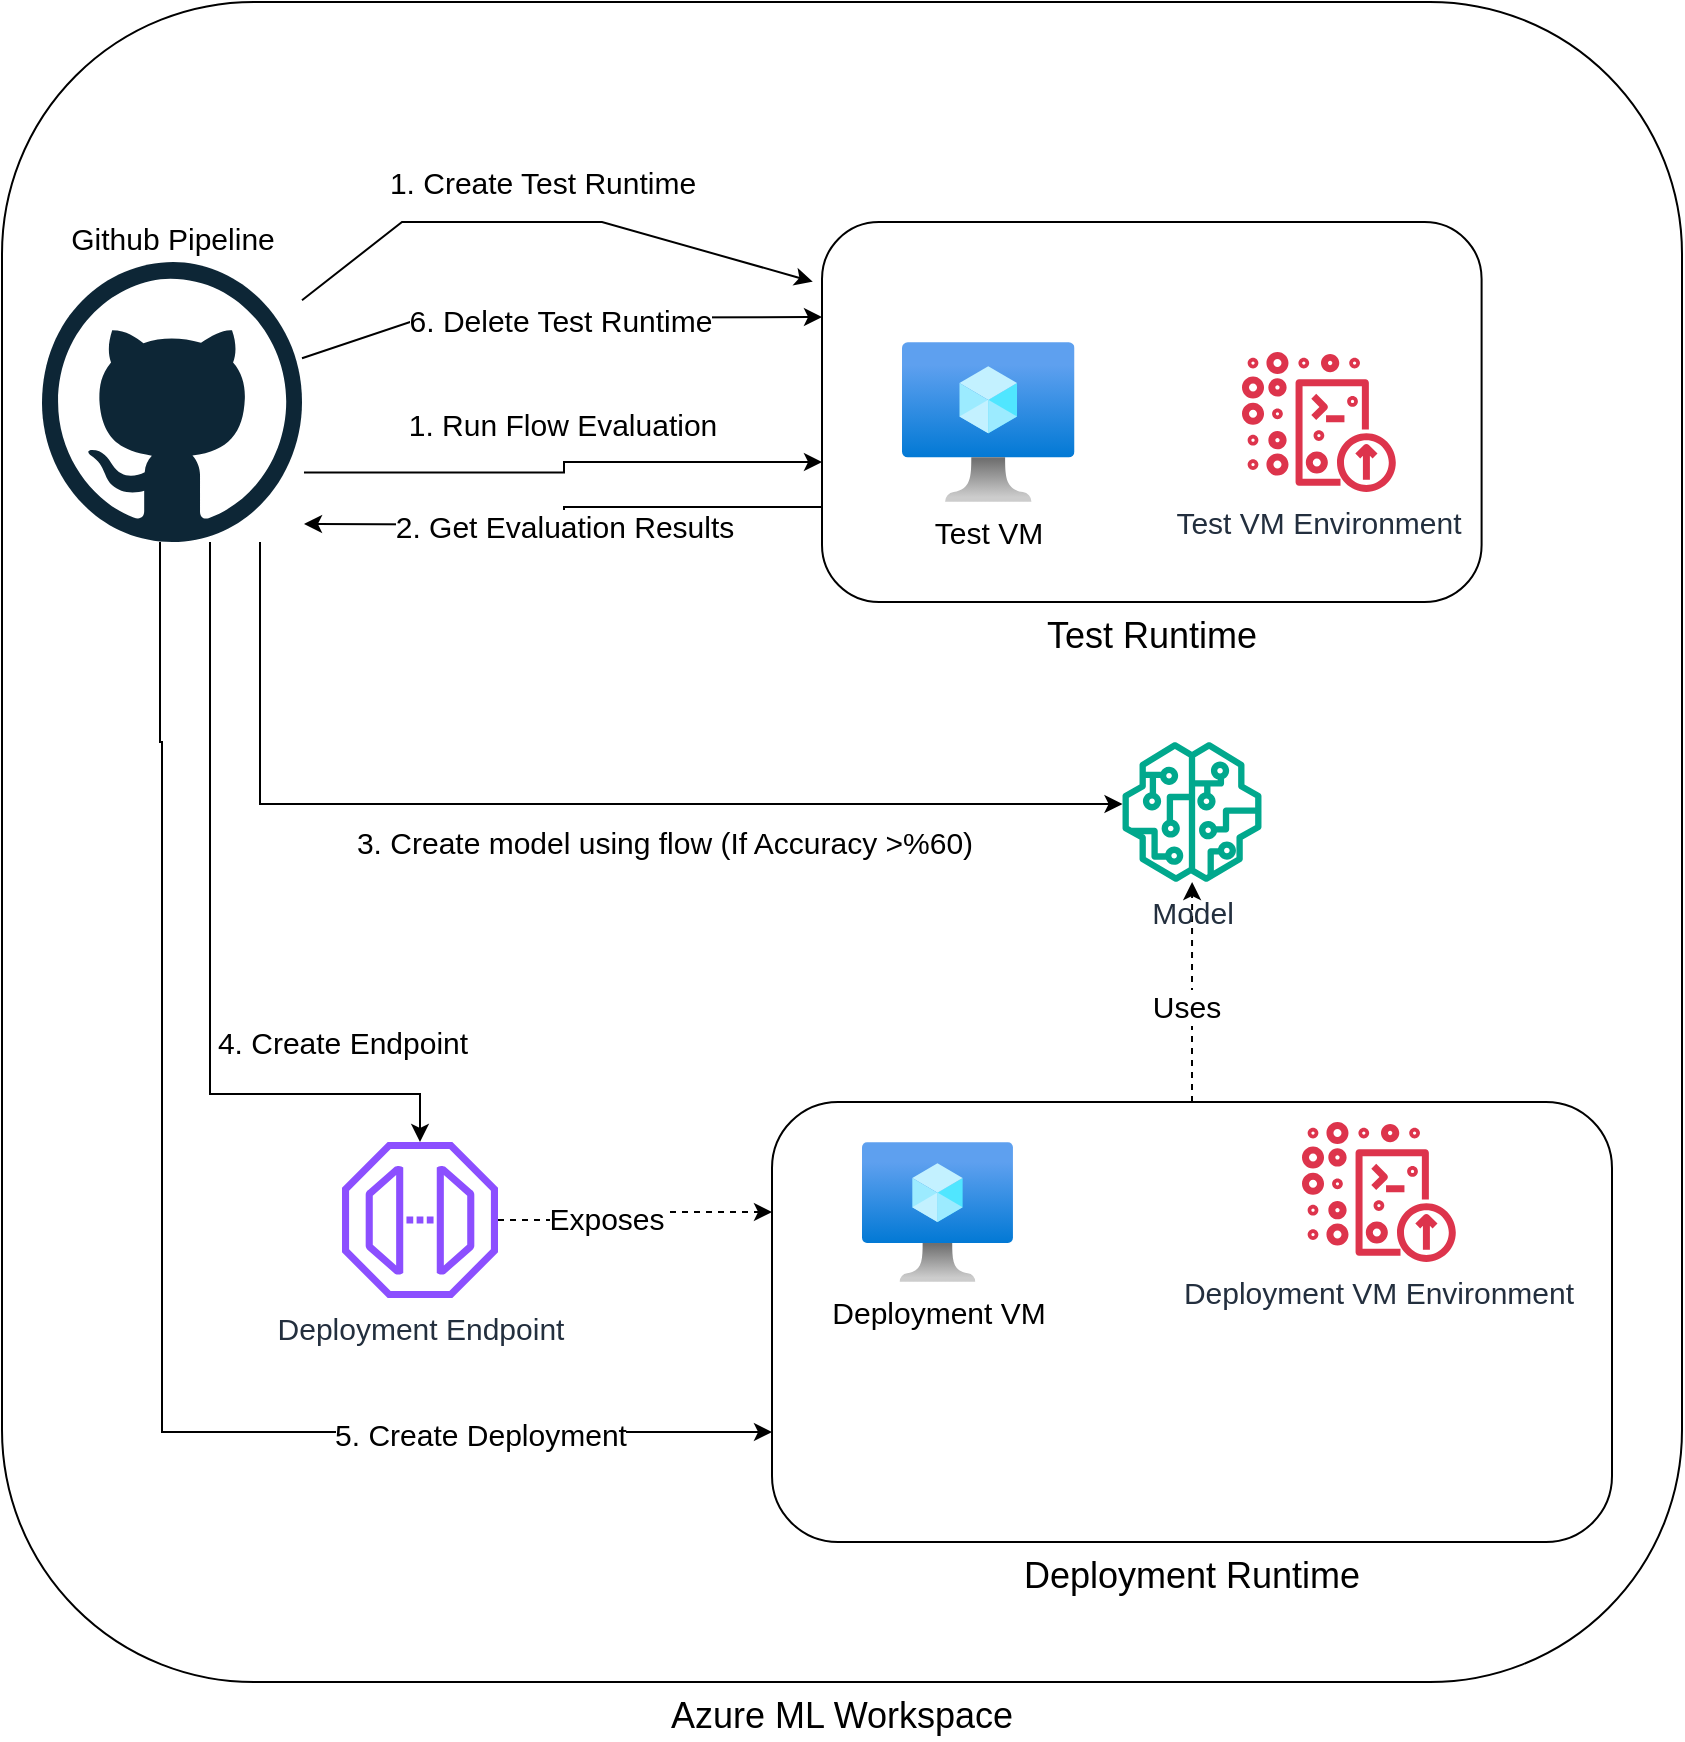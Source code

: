 <mxfile version="22.1.11" type="device">
  <diagram name="Page-1" id="J1ulzrVN8QK7nklARanK">
    <mxGraphModel dx="1249" dy="949" grid="1" gridSize="10" guides="1" tooltips="1" connect="1" arrows="1" fold="1" page="1" pageScale="1" pageWidth="827" pageHeight="1169" math="0" shadow="0">
      <root>
        <mxCell id="0" />
        <mxCell id="1" parent="0" />
        <mxCell id="mPcV5KLfGnNKVoKbEEDN-49" value="&lt;font style=&quot;font-size: 18px;&quot;&gt;Azure ML Workspace&lt;/font&gt;" style="rounded=1;whiteSpace=wrap;html=1;fillStyle=hatch;verticalAlign=top;labelPosition=center;verticalLabelPosition=bottom;align=center;fontSize=15;" vertex="1" parent="1">
          <mxGeometry x="360" width="840" height="840" as="geometry" />
        </mxCell>
        <mxCell id="mPcV5KLfGnNKVoKbEEDN-97" style="edgeStyle=orthogonalEdgeStyle;rounded=0;orthogonalLoop=1;jettySize=auto;html=1;dashed=1;fontSize=15;" edge="1" parent="1" source="mPcV5KLfGnNKVoKbEEDN-33" target="mPcV5KLfGnNKVoKbEEDN-11">
          <mxGeometry relative="1" as="geometry" />
        </mxCell>
        <mxCell id="mPcV5KLfGnNKVoKbEEDN-98" value="&lt;font style=&quot;font-size: 15px;&quot;&gt;Uses&lt;/font&gt;" style="edgeLabel;html=1;align=center;verticalAlign=middle;resizable=0;points=[];fontSize=15;" vertex="1" connectable="0" parent="mPcV5KLfGnNKVoKbEEDN-97">
          <mxGeometry x="-0.127" y="3" relative="1" as="geometry">
            <mxPoint as="offset" />
          </mxGeometry>
        </mxCell>
        <mxCell id="mPcV5KLfGnNKVoKbEEDN-33" value="Deployment Runtime" style="rounded=1;whiteSpace=wrap;html=1;fillStyle=hatch;fontSize=18;verticalAlign=top;labelPosition=center;verticalLabelPosition=bottom;align=center;" vertex="1" parent="1">
          <mxGeometry x="745" y="550" width="420" height="220" as="geometry" />
        </mxCell>
        <mxCell id="mPcV5KLfGnNKVoKbEEDN-99" style="edgeStyle=orthogonalEdgeStyle;rounded=0;orthogonalLoop=1;jettySize=auto;html=1;entryX=0;entryY=0.25;entryDx=0;entryDy=0;dashed=1;" edge="1" parent="1" source="mPcV5KLfGnNKVoKbEEDN-2" target="mPcV5KLfGnNKVoKbEEDN-33">
          <mxGeometry relative="1" as="geometry" />
        </mxCell>
        <mxCell id="mPcV5KLfGnNKVoKbEEDN-100" value="Exposes" style="edgeLabel;html=1;align=center;verticalAlign=middle;resizable=0;points=[];fontSize=15;" vertex="1" connectable="0" parent="mPcV5KLfGnNKVoKbEEDN-99">
          <mxGeometry x="-0.233" y="1" relative="1" as="geometry">
            <mxPoint as="offset" />
          </mxGeometry>
        </mxCell>
        <mxCell id="mPcV5KLfGnNKVoKbEEDN-2" value="Deployment Endpoint" style="sketch=0;outlineConnect=0;fontColor=#232F3E;gradientColor=none;fillColor=#8C4FFF;strokeColor=none;dashed=0;verticalLabelPosition=bottom;verticalAlign=top;align=center;html=1;fontSize=15;fontStyle=0;aspect=fixed;pointerEvents=1;shape=mxgraph.aws4.endpoint;" vertex="1" parent="1">
          <mxGeometry x="530.0" y="570" width="78" height="78" as="geometry" />
        </mxCell>
        <mxCell id="mPcV5KLfGnNKVoKbEEDN-11" value="Model&lt;br&gt;" style="sketch=0;outlineConnect=0;fontColor=#232F3E;gradientColor=none;fillColor=#01A88D;strokeColor=none;dashed=0;verticalLabelPosition=bottom;verticalAlign=top;align=center;html=1;fontSize=15;fontStyle=0;aspect=fixed;pointerEvents=1;shape=mxgraph.aws4.sagemaker_model;" vertex="1" parent="1">
          <mxGeometry x="920" y="370" width="70" height="70" as="geometry" />
        </mxCell>
        <mxCell id="mPcV5KLfGnNKVoKbEEDN-72" style="edgeStyle=orthogonalEdgeStyle;rounded=0;orthogonalLoop=1;jettySize=auto;html=1;fontSize=15;" edge="1" parent="1" source="mPcV5KLfGnNKVoKbEEDN-89" target="mPcV5KLfGnNKVoKbEEDN-11">
          <mxGeometry relative="1" as="geometry">
            <mxPoint x="489" y="280" as="sourcePoint" />
            <Array as="points">
              <mxPoint x="489" y="401" />
              <mxPoint x="950" y="401" />
            </Array>
          </mxGeometry>
        </mxCell>
        <mxCell id="mPcV5KLfGnNKVoKbEEDN-73" value="3. Create model using flow (If Accuracy &amp;gt;%60)" style="edgeLabel;html=1;align=center;verticalAlign=middle;resizable=0;points=[];fontSize=15;" vertex="1" connectable="0" parent="mPcV5KLfGnNKVoKbEEDN-72">
          <mxGeometry x="0.421" y="-3" relative="1" as="geometry">
            <mxPoint x="-67" y="16" as="offset" />
          </mxGeometry>
        </mxCell>
        <mxCell id="mPcV5KLfGnNKVoKbEEDN-78" style="edgeStyle=orthogonalEdgeStyle;rounded=0;orthogonalLoop=1;jettySize=auto;html=1;entryX=0;entryY=0.75;entryDx=0;entryDy=0;fontSize=15;" edge="1" parent="1" source="mPcV5KLfGnNKVoKbEEDN-89" target="mPcV5KLfGnNKVoKbEEDN-33">
          <mxGeometry relative="1" as="geometry">
            <mxPoint x="439" y="280" as="sourcePoint" />
            <Array as="points">
              <mxPoint x="439" y="370" />
              <mxPoint x="440" y="665" />
            </Array>
          </mxGeometry>
        </mxCell>
        <mxCell id="mPcV5KLfGnNKVoKbEEDN-79" value="5. Create Deployment" style="edgeLabel;html=1;align=center;verticalAlign=middle;resizable=0;points=[];fontSize=15;" vertex="1" connectable="0" parent="mPcV5KLfGnNKVoKbEEDN-78">
          <mxGeometry x="0.61" y="-1" relative="1" as="geometry">
            <mxPoint as="offset" />
          </mxGeometry>
        </mxCell>
        <mxCell id="mPcV5KLfGnNKVoKbEEDN-50" value="&lt;font style=&quot;font-size: 18px;&quot;&gt;Test Runtime&lt;/font&gt;" style="rounded=1;whiteSpace=wrap;html=1;fillStyle=hatch;fontSize=15;verticalAlign=top;labelPosition=center;verticalLabelPosition=bottom;align=center;" vertex="1" parent="1">
          <mxGeometry x="770" y="110" width="329.8" height="190" as="geometry" />
        </mxCell>
        <mxCell id="mPcV5KLfGnNKVoKbEEDN-18" value="Test VM" style="image;aspect=fixed;html=1;points=[];align=center;fontSize=15;image=img/lib/azure2/compute/Virtual_Machine.svg;" vertex="1" parent="1">
          <mxGeometry x="810" y="170" width="86.25" height="80" as="geometry" />
        </mxCell>
        <mxCell id="mPcV5KLfGnNKVoKbEEDN-56" style="edgeStyle=orthogonalEdgeStyle;rounded=0;orthogonalLoop=1;jettySize=auto;html=1;exitX=0;exitY=0.5;exitDx=0;exitDy=0;entryX=0;entryY=0.5;entryDx=0;entryDy=0;fontSize=15;" edge="1" parent="1" source="mPcV5KLfGnNKVoKbEEDN-50" target="mPcV5KLfGnNKVoKbEEDN-50">
          <mxGeometry relative="1" as="geometry" />
        </mxCell>
        <mxCell id="mPcV5KLfGnNKVoKbEEDN-25" value="Test VM Environment" style="sketch=0;outlineConnect=0;fontColor=#232F3E;gradientColor=none;fillColor=#DD344C;strokeColor=none;dashed=0;verticalLabelPosition=bottom;verticalAlign=top;align=center;html=1;fontSize=15;fontStyle=0;aspect=fixed;pointerEvents=1;shape=mxgraph.aws4.development_environment;" vertex="1" parent="1">
          <mxGeometry x="980" y="175" width="76.9" height="70" as="geometry" />
        </mxCell>
        <mxCell id="mPcV5KLfGnNKVoKbEEDN-32" value="Deployment VM" style="image;aspect=fixed;html=1;points=[];align=center;fontSize=15;image=img/lib/azure2/compute/Virtual_Machine.svg;" vertex="1" parent="1">
          <mxGeometry x="790" y="570" width="75.47" height="70" as="geometry" />
        </mxCell>
        <mxCell id="mPcV5KLfGnNKVoKbEEDN-59" style="edgeStyle=orthogonalEdgeStyle;rounded=0;orthogonalLoop=1;jettySize=auto;html=1;fontSize=15;entryX=-0.003;entryY=0.446;entryDx=0;entryDy=0;entryPerimeter=0;" edge="1" parent="1">
          <mxGeometry relative="1" as="geometry">
            <mxPoint x="510.99" y="235.26" as="sourcePoint" />
            <mxPoint x="770.001" y="230" as="targetPoint" />
            <Array as="points">
              <mxPoint x="640.99" y="235.26" />
              <mxPoint x="640.99" y="230.26" />
            </Array>
          </mxGeometry>
        </mxCell>
        <mxCell id="mPcV5KLfGnNKVoKbEEDN-61" value="1. Run Flow Evaluation" style="edgeLabel;html=1;align=center;verticalAlign=middle;resizable=0;points=[];fontSize=15;" vertex="1" connectable="0" parent="mPcV5KLfGnNKVoKbEEDN-59">
          <mxGeometry x="-0.029" y="2" relative="1" as="geometry">
            <mxPoint y="-23" as="offset" />
          </mxGeometry>
        </mxCell>
        <mxCell id="mPcV5KLfGnNKVoKbEEDN-62" style="edgeStyle=orthogonalEdgeStyle;rounded=0;orthogonalLoop=1;jettySize=auto;html=1;exitX=0;exitY=0.75;exitDx=0;exitDy=0;fontSize=15;" edge="1" parent="1" source="mPcV5KLfGnNKVoKbEEDN-50">
          <mxGeometry relative="1" as="geometry">
            <mxPoint x="511" y="261" as="targetPoint" />
          </mxGeometry>
        </mxCell>
        <mxCell id="mPcV5KLfGnNKVoKbEEDN-63" value="2. Get Evaluation Results" style="edgeLabel;html=1;align=center;verticalAlign=middle;resizable=0;points=[];fontSize=15;" vertex="1" connectable="0" parent="mPcV5KLfGnNKVoKbEEDN-62">
          <mxGeometry x="0.032" relative="1" as="geometry">
            <mxPoint as="offset" />
          </mxGeometry>
        </mxCell>
        <mxCell id="mPcV5KLfGnNKVoKbEEDN-74" style="edgeStyle=orthogonalEdgeStyle;rounded=0;orthogonalLoop=1;jettySize=auto;html=1;fontSize=15;" edge="1" parent="1" source="mPcV5KLfGnNKVoKbEEDN-89" target="mPcV5KLfGnNKVoKbEEDN-2">
          <mxGeometry relative="1" as="geometry">
            <mxPoint x="464" y="280" as="sourcePoint" />
            <mxPoint x="780" y="550" as="targetPoint" />
            <Array as="points">
              <mxPoint x="464" y="546" />
            </Array>
          </mxGeometry>
        </mxCell>
        <mxCell id="mPcV5KLfGnNKVoKbEEDN-75" value="4. Create Endpoint" style="edgeLabel;html=1;align=center;verticalAlign=middle;resizable=0;points=[];fontSize=15;" vertex="1" connectable="0" parent="mPcV5KLfGnNKVoKbEEDN-74">
          <mxGeometry x="-0.179" relative="1" as="geometry">
            <mxPoint x="66" y="83" as="offset" />
          </mxGeometry>
        </mxCell>
        <mxCell id="mPcV5KLfGnNKVoKbEEDN-89" value="&lt;font style=&quot;font-size: 15px;&quot;&gt;Github Pipeline&lt;/font&gt;" style="dashed=0;outlineConnect=0;html=1;align=center;labelPosition=center;verticalLabelPosition=top;verticalAlign=bottom;shape=mxgraph.weblogos.github" vertex="1" parent="1">
          <mxGeometry x="380" y="130" width="130" height="140" as="geometry" />
        </mxCell>
        <mxCell id="mPcV5KLfGnNKVoKbEEDN-92" value="Deployment VM Environment" style="sketch=0;outlineConnect=0;fontColor=#232F3E;gradientColor=none;fillColor=#DD344C;strokeColor=none;dashed=0;verticalLabelPosition=bottom;verticalAlign=top;align=center;html=1;fontSize=15;fontStyle=0;aspect=fixed;pointerEvents=1;shape=mxgraph.aws4.development_environment;" vertex="1" parent="1">
          <mxGeometry x="1010" y="560" width="76.9" height="70" as="geometry" />
        </mxCell>
        <mxCell id="mPcV5KLfGnNKVoKbEEDN-101" value="" style="endArrow=classic;html=1;rounded=0;entryX=-0.014;entryY=0.157;entryDx=0;entryDy=0;entryPerimeter=0;" edge="1" parent="1" source="mPcV5KLfGnNKVoKbEEDN-89" target="mPcV5KLfGnNKVoKbEEDN-50">
          <mxGeometry width="50" height="50" relative="1" as="geometry">
            <mxPoint x="750" y="310" as="sourcePoint" />
            <mxPoint x="800" y="260" as="targetPoint" />
            <Array as="points">
              <mxPoint x="560" y="110" />
              <mxPoint x="660" y="110" />
            </Array>
          </mxGeometry>
        </mxCell>
        <mxCell id="mPcV5KLfGnNKVoKbEEDN-102" value="1. Create Test Runtime" style="edgeLabel;html=1;align=center;verticalAlign=middle;resizable=0;points=[];fontSize=15;" vertex="1" connectable="0" parent="mPcV5KLfGnNKVoKbEEDN-101">
          <mxGeometry x="0.044" y="1" relative="1" as="geometry">
            <mxPoint x="-9" y="-19" as="offset" />
          </mxGeometry>
        </mxCell>
        <mxCell id="mPcV5KLfGnNKVoKbEEDN-103" value="" style="endArrow=classic;html=1;rounded=0;entryX=0;entryY=0.25;entryDx=0;entryDy=0;" edge="1" parent="1" source="mPcV5KLfGnNKVoKbEEDN-89" target="mPcV5KLfGnNKVoKbEEDN-50">
          <mxGeometry width="50" height="50" relative="1" as="geometry">
            <mxPoint x="750" y="410" as="sourcePoint" />
            <mxPoint x="800" y="360" as="targetPoint" />
            <Array as="points">
              <mxPoint x="570" y="158" />
            </Array>
          </mxGeometry>
        </mxCell>
        <mxCell id="mPcV5KLfGnNKVoKbEEDN-104" value="6. Delete Test Runtime" style="edgeLabel;html=1;align=center;verticalAlign=middle;resizable=0;points=[];fontSize=15;" vertex="1" connectable="0" parent="mPcV5KLfGnNKVoKbEEDN-103">
          <mxGeometry x="0.003" y="-1" relative="1" as="geometry">
            <mxPoint as="offset" />
          </mxGeometry>
        </mxCell>
      </root>
    </mxGraphModel>
  </diagram>
</mxfile>
